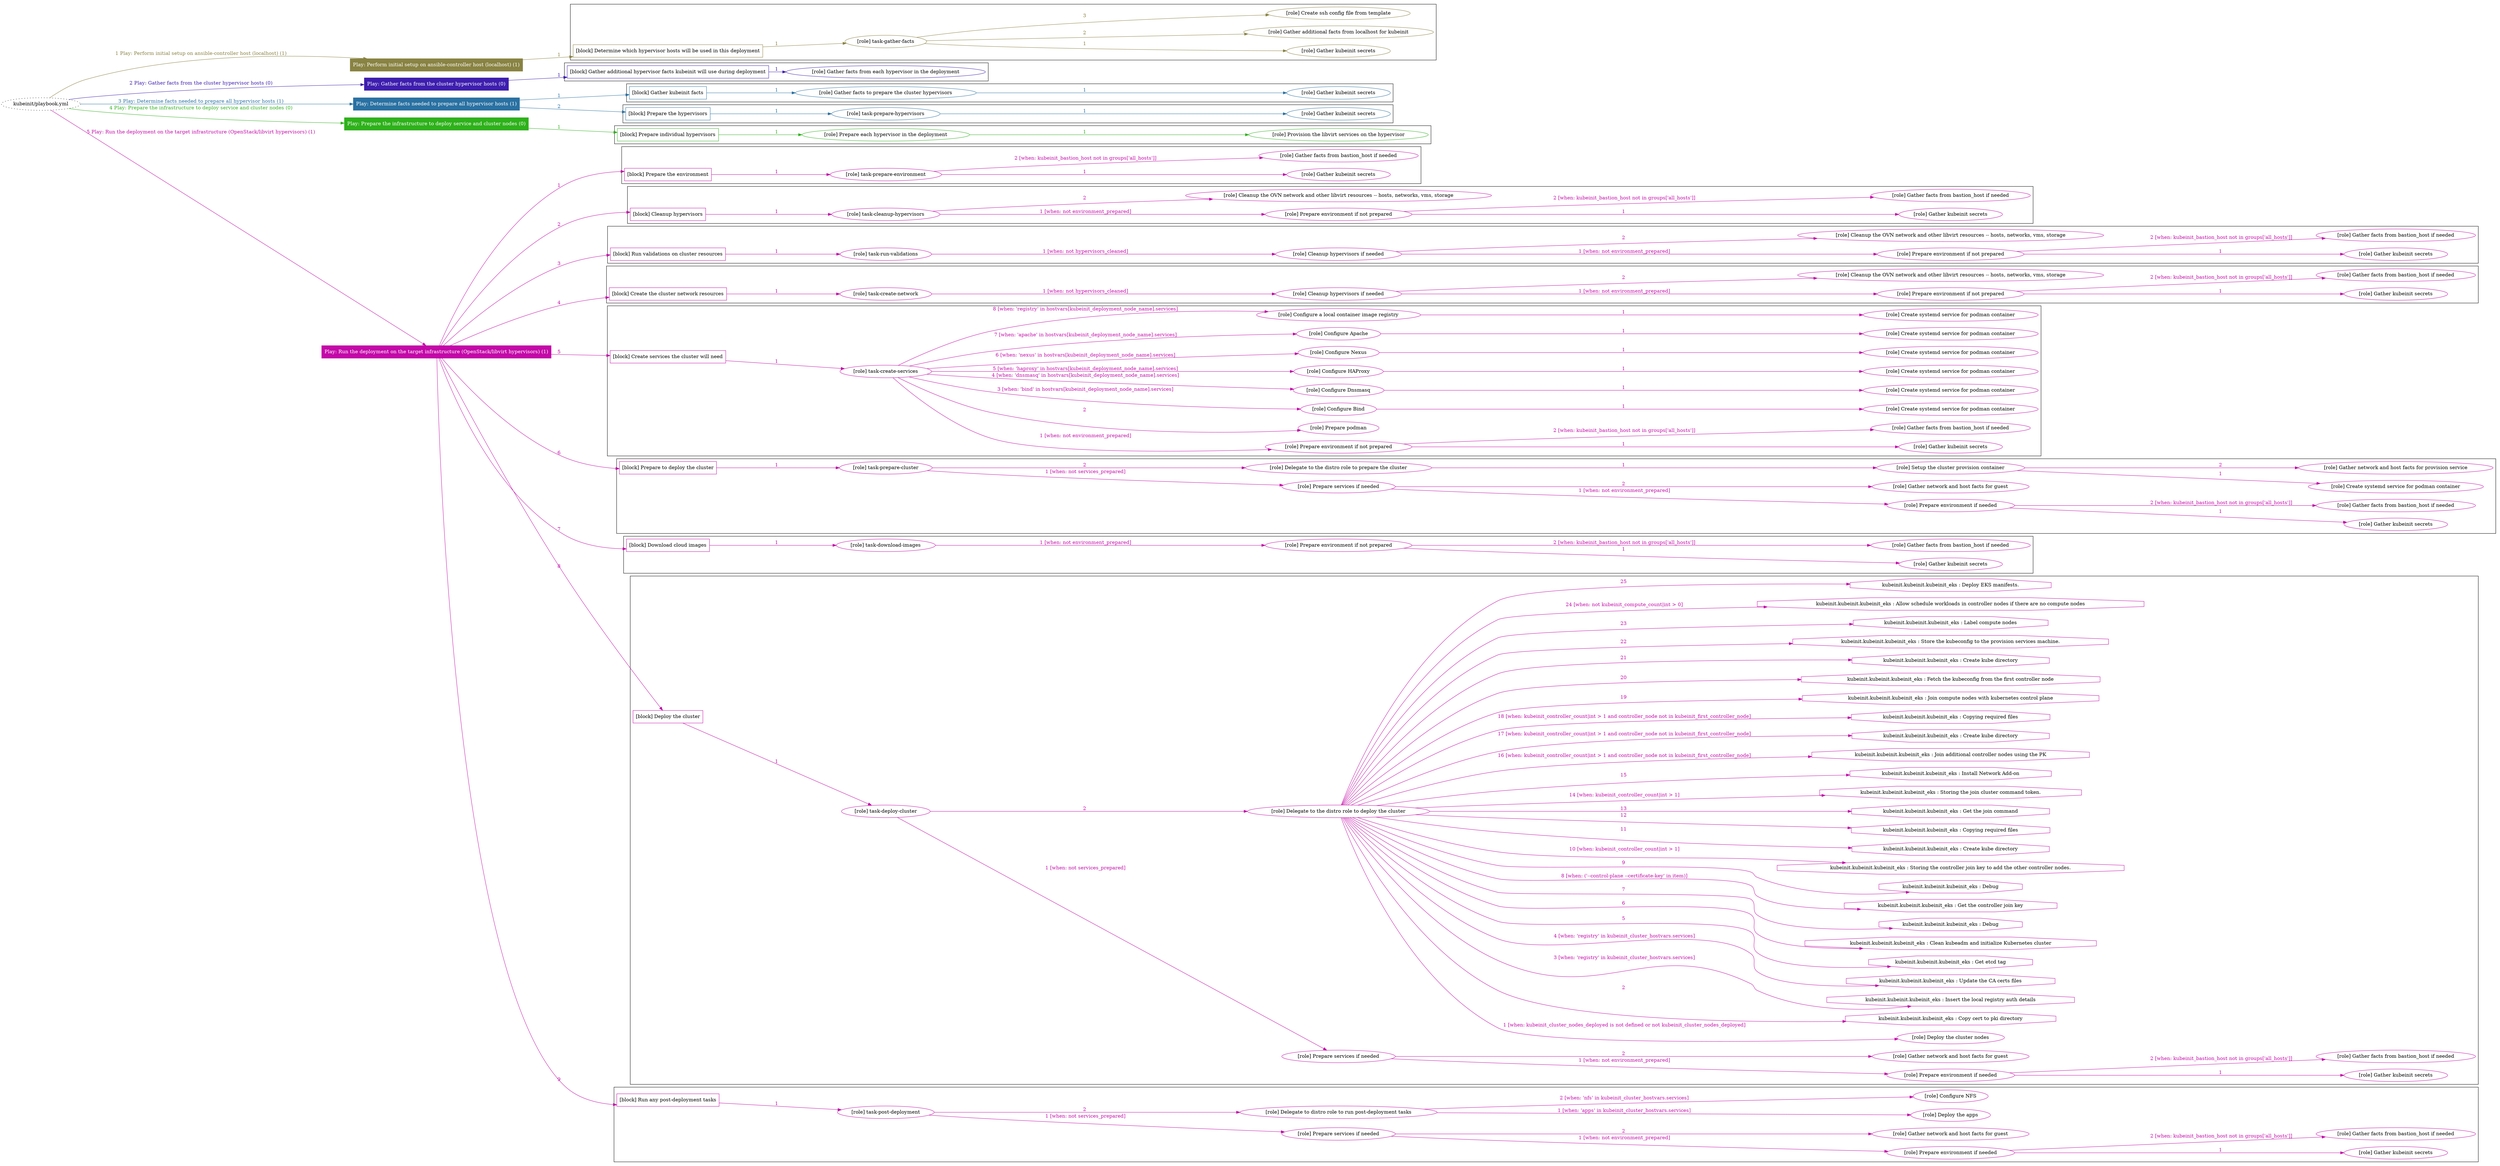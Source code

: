 digraph {
	graph [concentrate=true ordering=in rankdir=LR ratio=fill]
	edge [esep=5 sep=10]
	"kubeinit/playbook.yml" [URL="/home/runner/work/kubeinit/kubeinit/kubeinit/playbook.yml" id=playbook_74946553 style=dotted]
	"kubeinit/playbook.yml" -> play_dc36204e [label="1 Play: Perform initial setup on ansible-controller host (localhost) (1)" color="#898343" fontcolor="#898343" id=edge_play_dc36204e labeltooltip="1 Play: Perform initial setup on ansible-controller host (localhost) (1)" tooltip="1 Play: Perform initial setup on ansible-controller host (localhost) (1)"]
	subgraph "Play: Perform initial setup on ansible-controller host (localhost) (1)" {
		play_dc36204e [label="Play: Perform initial setup on ansible-controller host (localhost) (1)" URL="/home/runner/work/kubeinit/kubeinit/kubeinit/playbook.yml" color="#898343" fontcolor="#ffffff" id=play_dc36204e shape=box style=filled tooltip=localhost]
		play_dc36204e -> block_c0243d61 [label=1 color="#898343" fontcolor="#898343" id=edge_block_c0243d61 labeltooltip=1 tooltip=1]
		subgraph cluster_block_c0243d61 {
			block_c0243d61 [label="[block] Determine which hypervisor hosts will be used in this deployment" URL="/home/runner/work/kubeinit/kubeinit/kubeinit/playbook.yml" color="#898343" id=block_c0243d61 labeltooltip="Determine which hypervisor hosts will be used in this deployment" shape=box tooltip="Determine which hypervisor hosts will be used in this deployment"]
			block_c0243d61 -> role_a8d7f4ae [label="1 " color="#898343" fontcolor="#898343" id=edge_role_a8d7f4ae labeltooltip="1 " tooltip="1 "]
			subgraph "task-gather-facts" {
				role_a8d7f4ae [label="[role] task-gather-facts" URL="/home/runner/work/kubeinit/kubeinit/kubeinit/playbook.yml" color="#898343" id=role_a8d7f4ae tooltip="task-gather-facts"]
				role_a8d7f4ae -> role_b870cde8 [label="1 " color="#898343" fontcolor="#898343" id=edge_role_b870cde8 labeltooltip="1 " tooltip="1 "]
				subgraph "Gather kubeinit secrets" {
					role_b870cde8 [label="[role] Gather kubeinit secrets" URL="/home/runner/.ansible/collections/ansible_collections/kubeinit/kubeinit/roles/kubeinit_prepare/tasks/build_hypervisors_group.yml" color="#898343" id=role_b870cde8 tooltip="Gather kubeinit secrets"]
				}
				role_a8d7f4ae -> role_dd65fbdd [label="2 " color="#898343" fontcolor="#898343" id=edge_role_dd65fbdd labeltooltip="2 " tooltip="2 "]
				subgraph "Gather additional facts from localhost for kubeinit" {
					role_dd65fbdd [label="[role] Gather additional facts from localhost for kubeinit" URL="/home/runner/.ansible/collections/ansible_collections/kubeinit/kubeinit/roles/kubeinit_prepare/tasks/build_hypervisors_group.yml" color="#898343" id=role_dd65fbdd tooltip="Gather additional facts from localhost for kubeinit"]
				}
				role_a8d7f4ae -> role_4dcaf382 [label="3 " color="#898343" fontcolor="#898343" id=edge_role_4dcaf382 labeltooltip="3 " tooltip="3 "]
				subgraph "Create ssh config file from template" {
					role_4dcaf382 [label="[role] Create ssh config file from template" URL="/home/runner/.ansible/collections/ansible_collections/kubeinit/kubeinit/roles/kubeinit_prepare/tasks/build_hypervisors_group.yml" color="#898343" id=role_4dcaf382 tooltip="Create ssh config file from template"]
				}
			}
		}
	}
	"kubeinit/playbook.yml" -> play_a88fa39b [label="2 Play: Gather facts from the cluster hypervisor hosts (0)" color="#3e1eae" fontcolor="#3e1eae" id=edge_play_a88fa39b labeltooltip="2 Play: Gather facts from the cluster hypervisor hosts (0)" tooltip="2 Play: Gather facts from the cluster hypervisor hosts (0)"]
	subgraph "Play: Gather facts from the cluster hypervisor hosts (0)" {
		play_a88fa39b [label="Play: Gather facts from the cluster hypervisor hosts (0)" URL="/home/runner/work/kubeinit/kubeinit/kubeinit/playbook.yml" color="#3e1eae" fontcolor="#ffffff" id=play_a88fa39b shape=box style=filled tooltip="Play: Gather facts from the cluster hypervisor hosts (0)"]
		play_a88fa39b -> block_32c57ebe [label=1 color="#3e1eae" fontcolor="#3e1eae" id=edge_block_32c57ebe labeltooltip=1 tooltip=1]
		subgraph cluster_block_32c57ebe {
			block_32c57ebe [label="[block] Gather additional hypervisor facts kubeinit will use during deployment" URL="/home/runner/work/kubeinit/kubeinit/kubeinit/playbook.yml" color="#3e1eae" id=block_32c57ebe labeltooltip="Gather additional hypervisor facts kubeinit will use during deployment" shape=box tooltip="Gather additional hypervisor facts kubeinit will use during deployment"]
			block_32c57ebe -> role_54bc160a [label="1 " color="#3e1eae" fontcolor="#3e1eae" id=edge_role_54bc160a labeltooltip="1 " tooltip="1 "]
			subgraph "Gather facts from each hypervisor in the deployment" {
				role_54bc160a [label="[role] Gather facts from each hypervisor in the deployment" URL="/home/runner/work/kubeinit/kubeinit/kubeinit/playbook.yml" color="#3e1eae" id=role_54bc160a tooltip="Gather facts from each hypervisor in the deployment"]
			}
		}
	}
	"kubeinit/playbook.yml" -> play_f1e8a992 [label="3 Play: Determine facts needed to prepare all hypervisor hosts (1)" color="#2a71a2" fontcolor="#2a71a2" id=edge_play_f1e8a992 labeltooltip="3 Play: Determine facts needed to prepare all hypervisor hosts (1)" tooltip="3 Play: Determine facts needed to prepare all hypervisor hosts (1)"]
	subgraph "Play: Determine facts needed to prepare all hypervisor hosts (1)" {
		play_f1e8a992 [label="Play: Determine facts needed to prepare all hypervisor hosts (1)" URL="/home/runner/work/kubeinit/kubeinit/kubeinit/playbook.yml" color="#2a71a2" fontcolor="#ffffff" id=play_f1e8a992 shape=box style=filled tooltip=localhost]
		play_f1e8a992 -> block_1d98150b [label=1 color="#2a71a2" fontcolor="#2a71a2" id=edge_block_1d98150b labeltooltip=1 tooltip=1]
		subgraph cluster_block_1d98150b {
			block_1d98150b [label="[block] Gather kubeinit facts" URL="/home/runner/work/kubeinit/kubeinit/kubeinit/playbook.yml" color="#2a71a2" id=block_1d98150b labeltooltip="Gather kubeinit facts" shape=box tooltip="Gather kubeinit facts"]
			block_1d98150b -> role_8d642eec [label="1 " color="#2a71a2" fontcolor="#2a71a2" id=edge_role_8d642eec labeltooltip="1 " tooltip="1 "]
			subgraph "Gather facts to prepare the cluster hypervisors" {
				role_8d642eec [label="[role] Gather facts to prepare the cluster hypervisors" URL="/home/runner/work/kubeinit/kubeinit/kubeinit/playbook.yml" color="#2a71a2" id=role_8d642eec tooltip="Gather facts to prepare the cluster hypervisors"]
				role_8d642eec -> role_a5bf9646 [label="1 " color="#2a71a2" fontcolor="#2a71a2" id=edge_role_a5bf9646 labeltooltip="1 " tooltip="1 "]
				subgraph "Gather kubeinit secrets" {
					role_a5bf9646 [label="[role] Gather kubeinit secrets" URL="/home/runner/.ansible/collections/ansible_collections/kubeinit/kubeinit/roles/kubeinit_prepare/tasks/gather_kubeinit_facts.yml" color="#2a71a2" id=role_a5bf9646 tooltip="Gather kubeinit secrets"]
				}
			}
		}
		play_f1e8a992 -> block_e060a5c5 [label=2 color="#2a71a2" fontcolor="#2a71a2" id=edge_block_e060a5c5 labeltooltip=2 tooltip=2]
		subgraph cluster_block_e060a5c5 {
			block_e060a5c5 [label="[block] Prepare the hypervisors" URL="/home/runner/work/kubeinit/kubeinit/kubeinit/playbook.yml" color="#2a71a2" id=block_e060a5c5 labeltooltip="Prepare the hypervisors" shape=box tooltip="Prepare the hypervisors"]
			block_e060a5c5 -> role_9f75aa31 [label="1 " color="#2a71a2" fontcolor="#2a71a2" id=edge_role_9f75aa31 labeltooltip="1 " tooltip="1 "]
			subgraph "task-prepare-hypervisors" {
				role_9f75aa31 [label="[role] task-prepare-hypervisors" URL="/home/runner/work/kubeinit/kubeinit/kubeinit/playbook.yml" color="#2a71a2" id=role_9f75aa31 tooltip="task-prepare-hypervisors"]
				role_9f75aa31 -> role_206fdbdf [label="1 " color="#2a71a2" fontcolor="#2a71a2" id=edge_role_206fdbdf labeltooltip="1 " tooltip="1 "]
				subgraph "Gather kubeinit secrets" {
					role_206fdbdf [label="[role] Gather kubeinit secrets" URL="/home/runner/.ansible/collections/ansible_collections/kubeinit/kubeinit/roles/kubeinit_prepare/tasks/gather_kubeinit_facts.yml" color="#2a71a2" id=role_206fdbdf tooltip="Gather kubeinit secrets"]
				}
			}
		}
	}
	"kubeinit/playbook.yml" -> play_07e45552 [label="4 Play: Prepare the infrastructure to deploy service and cluster nodes (0)" color="#2eb11b" fontcolor="#2eb11b" id=edge_play_07e45552 labeltooltip="4 Play: Prepare the infrastructure to deploy service and cluster nodes (0)" tooltip="4 Play: Prepare the infrastructure to deploy service and cluster nodes (0)"]
	subgraph "Play: Prepare the infrastructure to deploy service and cluster nodes (0)" {
		play_07e45552 [label="Play: Prepare the infrastructure to deploy service and cluster nodes (0)" URL="/home/runner/work/kubeinit/kubeinit/kubeinit/playbook.yml" color="#2eb11b" fontcolor="#ffffff" id=play_07e45552 shape=box style=filled tooltip="Play: Prepare the infrastructure to deploy service and cluster nodes (0)"]
		play_07e45552 -> block_b6b02071 [label=1 color="#2eb11b" fontcolor="#2eb11b" id=edge_block_b6b02071 labeltooltip=1 tooltip=1]
		subgraph cluster_block_b6b02071 {
			block_b6b02071 [label="[block] Prepare individual hypervisors" URL="/home/runner/work/kubeinit/kubeinit/kubeinit/playbook.yml" color="#2eb11b" id=block_b6b02071 labeltooltip="Prepare individual hypervisors" shape=box tooltip="Prepare individual hypervisors"]
			block_b6b02071 -> role_76708713 [label="1 " color="#2eb11b" fontcolor="#2eb11b" id=edge_role_76708713 labeltooltip="1 " tooltip="1 "]
			subgraph "Prepare each hypervisor in the deployment" {
				role_76708713 [label="[role] Prepare each hypervisor in the deployment" URL="/home/runner/work/kubeinit/kubeinit/kubeinit/playbook.yml" color="#2eb11b" id=role_76708713 tooltip="Prepare each hypervisor in the deployment"]
				role_76708713 -> role_de9bc233 [label="1 " color="#2eb11b" fontcolor="#2eb11b" id=edge_role_de9bc233 labeltooltip="1 " tooltip="1 "]
				subgraph "Provision the libvirt services on the hypervisor" {
					role_de9bc233 [label="[role] Provision the libvirt services on the hypervisor" URL="/home/runner/.ansible/collections/ansible_collections/kubeinit/kubeinit/roles/kubeinit_prepare/tasks/prepare_hypervisor.yml" color="#2eb11b" id=role_de9bc233 tooltip="Provision the libvirt services on the hypervisor"]
				}
			}
		}
	}
	"kubeinit/playbook.yml" -> play_e30dfc95 [label="5 Play: Run the deployment on the target infrastructure (OpenStack/libvirt hypervisors) (1)" color="#c309a8" fontcolor="#c309a8" id=edge_play_e30dfc95 labeltooltip="5 Play: Run the deployment on the target infrastructure (OpenStack/libvirt hypervisors) (1)" tooltip="5 Play: Run the deployment on the target infrastructure (OpenStack/libvirt hypervisors) (1)"]
	subgraph "Play: Run the deployment on the target infrastructure (OpenStack/libvirt hypervisors) (1)" {
		play_e30dfc95 [label="Play: Run the deployment on the target infrastructure (OpenStack/libvirt hypervisors) (1)" URL="/home/runner/work/kubeinit/kubeinit/kubeinit/playbook.yml" color="#c309a8" fontcolor="#ffffff" id=play_e30dfc95 shape=box style=filled tooltip=localhost]
		play_e30dfc95 -> block_9ebbddd1 [label=1 color="#c309a8" fontcolor="#c309a8" id=edge_block_9ebbddd1 labeltooltip=1 tooltip=1]
		subgraph cluster_block_9ebbddd1 {
			block_9ebbddd1 [label="[block] Prepare the environment" URL="/home/runner/work/kubeinit/kubeinit/kubeinit/playbook.yml" color="#c309a8" id=block_9ebbddd1 labeltooltip="Prepare the environment" shape=box tooltip="Prepare the environment"]
			block_9ebbddd1 -> role_3bc4a3b0 [label="1 " color="#c309a8" fontcolor="#c309a8" id=edge_role_3bc4a3b0 labeltooltip="1 " tooltip="1 "]
			subgraph "task-prepare-environment" {
				role_3bc4a3b0 [label="[role] task-prepare-environment" URL="/home/runner/work/kubeinit/kubeinit/kubeinit/playbook.yml" color="#c309a8" id=role_3bc4a3b0 tooltip="task-prepare-environment"]
				role_3bc4a3b0 -> role_55159c29 [label="1 " color="#c309a8" fontcolor="#c309a8" id=edge_role_55159c29 labeltooltip="1 " tooltip="1 "]
				subgraph "Gather kubeinit secrets" {
					role_55159c29 [label="[role] Gather kubeinit secrets" URL="/home/runner/.ansible/collections/ansible_collections/kubeinit/kubeinit/roles/kubeinit_prepare/tasks/gather_kubeinit_facts.yml" color="#c309a8" id=role_55159c29 tooltip="Gather kubeinit secrets"]
				}
				role_3bc4a3b0 -> role_32a8595a [label="2 [when: kubeinit_bastion_host not in groups['all_hosts']]" color="#c309a8" fontcolor="#c309a8" id=edge_role_32a8595a labeltooltip="2 [when: kubeinit_bastion_host not in groups['all_hosts']]" tooltip="2 [when: kubeinit_bastion_host not in groups['all_hosts']]"]
				subgraph "Gather facts from bastion_host if needed" {
					role_32a8595a [label="[role] Gather facts from bastion_host if needed" URL="/home/runner/.ansible/collections/ansible_collections/kubeinit/kubeinit/roles/kubeinit_prepare/tasks/main.yml" color="#c309a8" id=role_32a8595a tooltip="Gather facts from bastion_host if needed"]
				}
			}
		}
		play_e30dfc95 -> block_2089fab7 [label=2 color="#c309a8" fontcolor="#c309a8" id=edge_block_2089fab7 labeltooltip=2 tooltip=2]
		subgraph cluster_block_2089fab7 {
			block_2089fab7 [label="[block] Cleanup hypervisors" URL="/home/runner/work/kubeinit/kubeinit/kubeinit/playbook.yml" color="#c309a8" id=block_2089fab7 labeltooltip="Cleanup hypervisors" shape=box tooltip="Cleanup hypervisors"]
			block_2089fab7 -> role_50081f29 [label="1 " color="#c309a8" fontcolor="#c309a8" id=edge_role_50081f29 labeltooltip="1 " tooltip="1 "]
			subgraph "task-cleanup-hypervisors" {
				role_50081f29 [label="[role] task-cleanup-hypervisors" URL="/home/runner/work/kubeinit/kubeinit/kubeinit/playbook.yml" color="#c309a8" id=role_50081f29 tooltip="task-cleanup-hypervisors"]
				role_50081f29 -> role_f0060b05 [label="1 [when: not environment_prepared]" color="#c309a8" fontcolor="#c309a8" id=edge_role_f0060b05 labeltooltip="1 [when: not environment_prepared]" tooltip="1 [when: not environment_prepared]"]
				subgraph "Prepare environment if not prepared" {
					role_f0060b05 [label="[role] Prepare environment if not prepared" URL="/home/runner/.ansible/collections/ansible_collections/kubeinit/kubeinit/roles/kubeinit_libvirt/tasks/cleanup_hypervisors.yml" color="#c309a8" id=role_f0060b05 tooltip="Prepare environment if not prepared"]
					role_f0060b05 -> role_56374dc3 [label="1 " color="#c309a8" fontcolor="#c309a8" id=edge_role_56374dc3 labeltooltip="1 " tooltip="1 "]
					subgraph "Gather kubeinit secrets" {
						role_56374dc3 [label="[role] Gather kubeinit secrets" URL="/home/runner/.ansible/collections/ansible_collections/kubeinit/kubeinit/roles/kubeinit_prepare/tasks/gather_kubeinit_facts.yml" color="#c309a8" id=role_56374dc3 tooltip="Gather kubeinit secrets"]
					}
					role_f0060b05 -> role_65467021 [label="2 [when: kubeinit_bastion_host not in groups['all_hosts']]" color="#c309a8" fontcolor="#c309a8" id=edge_role_65467021 labeltooltip="2 [when: kubeinit_bastion_host not in groups['all_hosts']]" tooltip="2 [when: kubeinit_bastion_host not in groups['all_hosts']]"]
					subgraph "Gather facts from bastion_host if needed" {
						role_65467021 [label="[role] Gather facts from bastion_host if needed" URL="/home/runner/.ansible/collections/ansible_collections/kubeinit/kubeinit/roles/kubeinit_prepare/tasks/main.yml" color="#c309a8" id=role_65467021 tooltip="Gather facts from bastion_host if needed"]
					}
				}
				role_50081f29 -> role_4740582f [label="2 " color="#c309a8" fontcolor="#c309a8" id=edge_role_4740582f labeltooltip="2 " tooltip="2 "]
				subgraph "Cleanup the OVN network and other libvirt resources -- hosts, networks, vms, storage" {
					role_4740582f [label="[role] Cleanup the OVN network and other libvirt resources -- hosts, networks, vms, storage" URL="/home/runner/.ansible/collections/ansible_collections/kubeinit/kubeinit/roles/kubeinit_libvirt/tasks/cleanup_hypervisors.yml" color="#c309a8" id=role_4740582f tooltip="Cleanup the OVN network and other libvirt resources -- hosts, networks, vms, storage"]
				}
			}
		}
		play_e30dfc95 -> block_82972407 [label=3 color="#c309a8" fontcolor="#c309a8" id=edge_block_82972407 labeltooltip=3 tooltip=3]
		subgraph cluster_block_82972407 {
			block_82972407 [label="[block] Run validations on cluster resources" URL="/home/runner/work/kubeinit/kubeinit/kubeinit/playbook.yml" color="#c309a8" id=block_82972407 labeltooltip="Run validations on cluster resources" shape=box tooltip="Run validations on cluster resources"]
			block_82972407 -> role_86260416 [label="1 " color="#c309a8" fontcolor="#c309a8" id=edge_role_86260416 labeltooltip="1 " tooltip="1 "]
			subgraph "task-run-validations" {
				role_86260416 [label="[role] task-run-validations" URL="/home/runner/work/kubeinit/kubeinit/kubeinit/playbook.yml" color="#c309a8" id=role_86260416 tooltip="task-run-validations"]
				role_86260416 -> role_b6bb2bc4 [label="1 [when: not hypervisors_cleaned]" color="#c309a8" fontcolor="#c309a8" id=edge_role_b6bb2bc4 labeltooltip="1 [when: not hypervisors_cleaned]" tooltip="1 [when: not hypervisors_cleaned]"]
				subgraph "Cleanup hypervisors if needed" {
					role_b6bb2bc4 [label="[role] Cleanup hypervisors if needed" URL="/home/runner/.ansible/collections/ansible_collections/kubeinit/kubeinit/roles/kubeinit_validations/tasks/main.yml" color="#c309a8" id=role_b6bb2bc4 tooltip="Cleanup hypervisors if needed"]
					role_b6bb2bc4 -> role_5a497b31 [label="1 [when: not environment_prepared]" color="#c309a8" fontcolor="#c309a8" id=edge_role_5a497b31 labeltooltip="1 [when: not environment_prepared]" tooltip="1 [when: not environment_prepared]"]
					subgraph "Prepare environment if not prepared" {
						role_5a497b31 [label="[role] Prepare environment if not prepared" URL="/home/runner/.ansible/collections/ansible_collections/kubeinit/kubeinit/roles/kubeinit_libvirt/tasks/cleanup_hypervisors.yml" color="#c309a8" id=role_5a497b31 tooltip="Prepare environment if not prepared"]
						role_5a497b31 -> role_2f81cd49 [label="1 " color="#c309a8" fontcolor="#c309a8" id=edge_role_2f81cd49 labeltooltip="1 " tooltip="1 "]
						subgraph "Gather kubeinit secrets" {
							role_2f81cd49 [label="[role] Gather kubeinit secrets" URL="/home/runner/.ansible/collections/ansible_collections/kubeinit/kubeinit/roles/kubeinit_prepare/tasks/gather_kubeinit_facts.yml" color="#c309a8" id=role_2f81cd49 tooltip="Gather kubeinit secrets"]
						}
						role_5a497b31 -> role_033d09e3 [label="2 [when: kubeinit_bastion_host not in groups['all_hosts']]" color="#c309a8" fontcolor="#c309a8" id=edge_role_033d09e3 labeltooltip="2 [when: kubeinit_bastion_host not in groups['all_hosts']]" tooltip="2 [when: kubeinit_bastion_host not in groups['all_hosts']]"]
						subgraph "Gather facts from bastion_host if needed" {
							role_033d09e3 [label="[role] Gather facts from bastion_host if needed" URL="/home/runner/.ansible/collections/ansible_collections/kubeinit/kubeinit/roles/kubeinit_prepare/tasks/main.yml" color="#c309a8" id=role_033d09e3 tooltip="Gather facts from bastion_host if needed"]
						}
					}
					role_b6bb2bc4 -> role_bc8572f2 [label="2 " color="#c309a8" fontcolor="#c309a8" id=edge_role_bc8572f2 labeltooltip="2 " tooltip="2 "]
					subgraph "Cleanup the OVN network and other libvirt resources -- hosts, networks, vms, storage" {
						role_bc8572f2 [label="[role] Cleanup the OVN network and other libvirt resources -- hosts, networks, vms, storage" URL="/home/runner/.ansible/collections/ansible_collections/kubeinit/kubeinit/roles/kubeinit_libvirt/tasks/cleanup_hypervisors.yml" color="#c309a8" id=role_bc8572f2 tooltip="Cleanup the OVN network and other libvirt resources -- hosts, networks, vms, storage"]
					}
				}
			}
		}
		play_e30dfc95 -> block_e8ea42de [label=4 color="#c309a8" fontcolor="#c309a8" id=edge_block_e8ea42de labeltooltip=4 tooltip=4]
		subgraph cluster_block_e8ea42de {
			block_e8ea42de [label="[block] Create the cluster network resources" URL="/home/runner/work/kubeinit/kubeinit/kubeinit/playbook.yml" color="#c309a8" id=block_e8ea42de labeltooltip="Create the cluster network resources" shape=box tooltip="Create the cluster network resources"]
			block_e8ea42de -> role_4e3e36b3 [label="1 " color="#c309a8" fontcolor="#c309a8" id=edge_role_4e3e36b3 labeltooltip="1 " tooltip="1 "]
			subgraph "task-create-network" {
				role_4e3e36b3 [label="[role] task-create-network" URL="/home/runner/work/kubeinit/kubeinit/kubeinit/playbook.yml" color="#c309a8" id=role_4e3e36b3 tooltip="task-create-network"]
				role_4e3e36b3 -> role_5ebe9871 [label="1 [when: not hypervisors_cleaned]" color="#c309a8" fontcolor="#c309a8" id=edge_role_5ebe9871 labeltooltip="1 [when: not hypervisors_cleaned]" tooltip="1 [when: not hypervisors_cleaned]"]
				subgraph "Cleanup hypervisors if needed" {
					role_5ebe9871 [label="[role] Cleanup hypervisors if needed" URL="/home/runner/.ansible/collections/ansible_collections/kubeinit/kubeinit/roles/kubeinit_libvirt/tasks/create_network.yml" color="#c309a8" id=role_5ebe9871 tooltip="Cleanup hypervisors if needed"]
					role_5ebe9871 -> role_a3baf546 [label="1 [when: not environment_prepared]" color="#c309a8" fontcolor="#c309a8" id=edge_role_a3baf546 labeltooltip="1 [when: not environment_prepared]" tooltip="1 [when: not environment_prepared]"]
					subgraph "Prepare environment if not prepared" {
						role_a3baf546 [label="[role] Prepare environment if not prepared" URL="/home/runner/.ansible/collections/ansible_collections/kubeinit/kubeinit/roles/kubeinit_libvirt/tasks/cleanup_hypervisors.yml" color="#c309a8" id=role_a3baf546 tooltip="Prepare environment if not prepared"]
						role_a3baf546 -> role_7de46484 [label="1 " color="#c309a8" fontcolor="#c309a8" id=edge_role_7de46484 labeltooltip="1 " tooltip="1 "]
						subgraph "Gather kubeinit secrets" {
							role_7de46484 [label="[role] Gather kubeinit secrets" URL="/home/runner/.ansible/collections/ansible_collections/kubeinit/kubeinit/roles/kubeinit_prepare/tasks/gather_kubeinit_facts.yml" color="#c309a8" id=role_7de46484 tooltip="Gather kubeinit secrets"]
						}
						role_a3baf546 -> role_628a3e95 [label="2 [when: kubeinit_bastion_host not in groups['all_hosts']]" color="#c309a8" fontcolor="#c309a8" id=edge_role_628a3e95 labeltooltip="2 [when: kubeinit_bastion_host not in groups['all_hosts']]" tooltip="2 [when: kubeinit_bastion_host not in groups['all_hosts']]"]
						subgraph "Gather facts from bastion_host if needed" {
							role_628a3e95 [label="[role] Gather facts from bastion_host if needed" URL="/home/runner/.ansible/collections/ansible_collections/kubeinit/kubeinit/roles/kubeinit_prepare/tasks/main.yml" color="#c309a8" id=role_628a3e95 tooltip="Gather facts from bastion_host if needed"]
						}
					}
					role_5ebe9871 -> role_5b55d50d [label="2 " color="#c309a8" fontcolor="#c309a8" id=edge_role_5b55d50d labeltooltip="2 " tooltip="2 "]
					subgraph "Cleanup the OVN network and other libvirt resources -- hosts, networks, vms, storage" {
						role_5b55d50d [label="[role] Cleanup the OVN network and other libvirt resources -- hosts, networks, vms, storage" URL="/home/runner/.ansible/collections/ansible_collections/kubeinit/kubeinit/roles/kubeinit_libvirt/tasks/cleanup_hypervisors.yml" color="#c309a8" id=role_5b55d50d tooltip="Cleanup the OVN network and other libvirt resources -- hosts, networks, vms, storage"]
					}
				}
			}
		}
		play_e30dfc95 -> block_da8aabf6 [label=5 color="#c309a8" fontcolor="#c309a8" id=edge_block_da8aabf6 labeltooltip=5 tooltip=5]
		subgraph cluster_block_da8aabf6 {
			block_da8aabf6 [label="[block] Create services the cluster will need" URL="/home/runner/work/kubeinit/kubeinit/kubeinit/playbook.yml" color="#c309a8" id=block_da8aabf6 labeltooltip="Create services the cluster will need" shape=box tooltip="Create services the cluster will need"]
			block_da8aabf6 -> role_ad355ec0 [label="1 " color="#c309a8" fontcolor="#c309a8" id=edge_role_ad355ec0 labeltooltip="1 " tooltip="1 "]
			subgraph "task-create-services" {
				role_ad355ec0 [label="[role] task-create-services" URL="/home/runner/work/kubeinit/kubeinit/kubeinit/playbook.yml" color="#c309a8" id=role_ad355ec0 tooltip="task-create-services"]
				role_ad355ec0 -> role_93a1aed2 [label="1 [when: not environment_prepared]" color="#c309a8" fontcolor="#c309a8" id=edge_role_93a1aed2 labeltooltip="1 [when: not environment_prepared]" tooltip="1 [when: not environment_prepared]"]
				subgraph "Prepare environment if not prepared" {
					role_93a1aed2 [label="[role] Prepare environment if not prepared" URL="/home/runner/.ansible/collections/ansible_collections/kubeinit/kubeinit/roles/kubeinit_services/tasks/main.yml" color="#c309a8" id=role_93a1aed2 tooltip="Prepare environment if not prepared"]
					role_93a1aed2 -> role_d890f629 [label="1 " color="#c309a8" fontcolor="#c309a8" id=edge_role_d890f629 labeltooltip="1 " tooltip="1 "]
					subgraph "Gather kubeinit secrets" {
						role_d890f629 [label="[role] Gather kubeinit secrets" URL="/home/runner/.ansible/collections/ansible_collections/kubeinit/kubeinit/roles/kubeinit_prepare/tasks/gather_kubeinit_facts.yml" color="#c309a8" id=role_d890f629 tooltip="Gather kubeinit secrets"]
					}
					role_93a1aed2 -> role_f104d28e [label="2 [when: kubeinit_bastion_host not in groups['all_hosts']]" color="#c309a8" fontcolor="#c309a8" id=edge_role_f104d28e labeltooltip="2 [when: kubeinit_bastion_host not in groups['all_hosts']]" tooltip="2 [when: kubeinit_bastion_host not in groups['all_hosts']]"]
					subgraph "Gather facts from bastion_host if needed" {
						role_f104d28e [label="[role] Gather facts from bastion_host if needed" URL="/home/runner/.ansible/collections/ansible_collections/kubeinit/kubeinit/roles/kubeinit_prepare/tasks/main.yml" color="#c309a8" id=role_f104d28e tooltip="Gather facts from bastion_host if needed"]
					}
				}
				role_ad355ec0 -> role_af3f7393 [label="2 " color="#c309a8" fontcolor="#c309a8" id=edge_role_af3f7393 labeltooltip="2 " tooltip="2 "]
				subgraph "Prepare podman" {
					role_af3f7393 [label="[role] Prepare podman" URL="/home/runner/.ansible/collections/ansible_collections/kubeinit/kubeinit/roles/kubeinit_services/tasks/00_create_service_pod.yml" color="#c309a8" id=role_af3f7393 tooltip="Prepare podman"]
				}
				role_ad355ec0 -> role_cb41dba9 [label="3 [when: 'bind' in hostvars[kubeinit_deployment_node_name].services]" color="#c309a8" fontcolor="#c309a8" id=edge_role_cb41dba9 labeltooltip="3 [when: 'bind' in hostvars[kubeinit_deployment_node_name].services]" tooltip="3 [when: 'bind' in hostvars[kubeinit_deployment_node_name].services]"]
				subgraph "Configure Bind" {
					role_cb41dba9 [label="[role] Configure Bind" URL="/home/runner/.ansible/collections/ansible_collections/kubeinit/kubeinit/roles/kubeinit_services/tasks/start_services_containers.yml" color="#c309a8" id=role_cb41dba9 tooltip="Configure Bind"]
					role_cb41dba9 -> role_67b4e89d [label="1 " color="#c309a8" fontcolor="#c309a8" id=edge_role_67b4e89d labeltooltip="1 " tooltip="1 "]
					subgraph "Create systemd service for podman container" {
						role_67b4e89d [label="[role] Create systemd service for podman container" URL="/home/runner/.ansible/collections/ansible_collections/kubeinit/kubeinit/roles/kubeinit_bind/tasks/main.yml" color="#c309a8" id=role_67b4e89d tooltip="Create systemd service for podman container"]
					}
				}
				role_ad355ec0 -> role_46de4413 [label="4 [when: 'dnsmasq' in hostvars[kubeinit_deployment_node_name].services]" color="#c309a8" fontcolor="#c309a8" id=edge_role_46de4413 labeltooltip="4 [when: 'dnsmasq' in hostvars[kubeinit_deployment_node_name].services]" tooltip="4 [when: 'dnsmasq' in hostvars[kubeinit_deployment_node_name].services]"]
				subgraph "Configure Dnsmasq" {
					role_46de4413 [label="[role] Configure Dnsmasq" URL="/home/runner/.ansible/collections/ansible_collections/kubeinit/kubeinit/roles/kubeinit_services/tasks/start_services_containers.yml" color="#c309a8" id=role_46de4413 tooltip="Configure Dnsmasq"]
					role_46de4413 -> role_83af5984 [label="1 " color="#c309a8" fontcolor="#c309a8" id=edge_role_83af5984 labeltooltip="1 " tooltip="1 "]
					subgraph "Create systemd service for podman container" {
						role_83af5984 [label="[role] Create systemd service for podman container" URL="/home/runner/.ansible/collections/ansible_collections/kubeinit/kubeinit/roles/kubeinit_dnsmasq/tasks/main.yml" color="#c309a8" id=role_83af5984 tooltip="Create systemd service for podman container"]
					}
				}
				role_ad355ec0 -> role_36da14db [label="5 [when: 'haproxy' in hostvars[kubeinit_deployment_node_name].services]" color="#c309a8" fontcolor="#c309a8" id=edge_role_36da14db labeltooltip="5 [when: 'haproxy' in hostvars[kubeinit_deployment_node_name].services]" tooltip="5 [when: 'haproxy' in hostvars[kubeinit_deployment_node_name].services]"]
				subgraph "Configure HAProxy" {
					role_36da14db [label="[role] Configure HAProxy" URL="/home/runner/.ansible/collections/ansible_collections/kubeinit/kubeinit/roles/kubeinit_services/tasks/start_services_containers.yml" color="#c309a8" id=role_36da14db tooltip="Configure HAProxy"]
					role_36da14db -> role_6acdff38 [label="1 " color="#c309a8" fontcolor="#c309a8" id=edge_role_6acdff38 labeltooltip="1 " tooltip="1 "]
					subgraph "Create systemd service for podman container" {
						role_6acdff38 [label="[role] Create systemd service for podman container" URL="/home/runner/.ansible/collections/ansible_collections/kubeinit/kubeinit/roles/kubeinit_haproxy/tasks/main.yml" color="#c309a8" id=role_6acdff38 tooltip="Create systemd service for podman container"]
					}
				}
				role_ad355ec0 -> role_135bc1f5 [label="6 [when: 'nexus' in hostvars[kubeinit_deployment_node_name].services]" color="#c309a8" fontcolor="#c309a8" id=edge_role_135bc1f5 labeltooltip="6 [when: 'nexus' in hostvars[kubeinit_deployment_node_name].services]" tooltip="6 [when: 'nexus' in hostvars[kubeinit_deployment_node_name].services]"]
				subgraph "Configure Nexus" {
					role_135bc1f5 [label="[role] Configure Nexus" URL="/home/runner/.ansible/collections/ansible_collections/kubeinit/kubeinit/roles/kubeinit_services/tasks/start_services_containers.yml" color="#c309a8" id=role_135bc1f5 tooltip="Configure Nexus"]
					role_135bc1f5 -> role_6ebb21b2 [label="1 " color="#c309a8" fontcolor="#c309a8" id=edge_role_6ebb21b2 labeltooltip="1 " tooltip="1 "]
					subgraph "Create systemd service for podman container" {
						role_6ebb21b2 [label="[role] Create systemd service for podman container" URL="/home/runner/.ansible/collections/ansible_collections/kubeinit/kubeinit/roles/kubeinit_nexus/tasks/main.yml" color="#c309a8" id=role_6ebb21b2 tooltip="Create systemd service for podman container"]
					}
				}
				role_ad355ec0 -> role_45b7e6e4 [label="7 [when: 'apache' in hostvars[kubeinit_deployment_node_name].services]" color="#c309a8" fontcolor="#c309a8" id=edge_role_45b7e6e4 labeltooltip="7 [when: 'apache' in hostvars[kubeinit_deployment_node_name].services]" tooltip="7 [when: 'apache' in hostvars[kubeinit_deployment_node_name].services]"]
				subgraph "Configure Apache" {
					role_45b7e6e4 [label="[role] Configure Apache" URL="/home/runner/.ansible/collections/ansible_collections/kubeinit/kubeinit/roles/kubeinit_services/tasks/start_services_containers.yml" color="#c309a8" id=role_45b7e6e4 tooltip="Configure Apache"]
					role_45b7e6e4 -> role_2a12ce2f [label="1 " color="#c309a8" fontcolor="#c309a8" id=edge_role_2a12ce2f labeltooltip="1 " tooltip="1 "]
					subgraph "Create systemd service for podman container" {
						role_2a12ce2f [label="[role] Create systemd service for podman container" URL="/home/runner/.ansible/collections/ansible_collections/kubeinit/kubeinit/roles/kubeinit_apache/tasks/main.yml" color="#c309a8" id=role_2a12ce2f tooltip="Create systemd service for podman container"]
					}
				}
				role_ad355ec0 -> role_08c789d5 [label="8 [when: 'registry' in hostvars[kubeinit_deployment_node_name].services]" color="#c309a8" fontcolor="#c309a8" id=edge_role_08c789d5 labeltooltip="8 [when: 'registry' in hostvars[kubeinit_deployment_node_name].services]" tooltip="8 [when: 'registry' in hostvars[kubeinit_deployment_node_name].services]"]
				subgraph "Configure a local container image registry" {
					role_08c789d5 [label="[role] Configure a local container image registry" URL="/home/runner/.ansible/collections/ansible_collections/kubeinit/kubeinit/roles/kubeinit_services/tasks/start_services_containers.yml" color="#c309a8" id=role_08c789d5 tooltip="Configure a local container image registry"]
					role_08c789d5 -> role_5c142f7c [label="1 " color="#c309a8" fontcolor="#c309a8" id=edge_role_5c142f7c labeltooltip="1 " tooltip="1 "]
					subgraph "Create systemd service for podman container" {
						role_5c142f7c [label="[role] Create systemd service for podman container" URL="/home/runner/.ansible/collections/ansible_collections/kubeinit/kubeinit/roles/kubeinit_registry/tasks/main.yml" color="#c309a8" id=role_5c142f7c tooltip="Create systemd service for podman container"]
					}
				}
			}
		}
		play_e30dfc95 -> block_c76d7807 [label=6 color="#c309a8" fontcolor="#c309a8" id=edge_block_c76d7807 labeltooltip=6 tooltip=6]
		subgraph cluster_block_c76d7807 {
			block_c76d7807 [label="[block] Prepare to deploy the cluster" URL="/home/runner/work/kubeinit/kubeinit/kubeinit/playbook.yml" color="#c309a8" id=block_c76d7807 labeltooltip="Prepare to deploy the cluster" shape=box tooltip="Prepare to deploy the cluster"]
			block_c76d7807 -> role_b3590f0d [label="1 " color="#c309a8" fontcolor="#c309a8" id=edge_role_b3590f0d labeltooltip="1 " tooltip="1 "]
			subgraph "task-prepare-cluster" {
				role_b3590f0d [label="[role] task-prepare-cluster" URL="/home/runner/work/kubeinit/kubeinit/kubeinit/playbook.yml" color="#c309a8" id=role_b3590f0d tooltip="task-prepare-cluster"]
				role_b3590f0d -> role_1c08e33a [label="1 [when: not services_prepared]" color="#c309a8" fontcolor="#c309a8" id=edge_role_1c08e33a labeltooltip="1 [when: not services_prepared]" tooltip="1 [when: not services_prepared]"]
				subgraph "Prepare services if needed" {
					role_1c08e33a [label="[role] Prepare services if needed" URL="/home/runner/.ansible/collections/ansible_collections/kubeinit/kubeinit/roles/kubeinit_prepare/tasks/prepare_cluster.yml" color="#c309a8" id=role_1c08e33a tooltip="Prepare services if needed"]
					role_1c08e33a -> role_2505560c [label="1 [when: not environment_prepared]" color="#c309a8" fontcolor="#c309a8" id=edge_role_2505560c labeltooltip="1 [when: not environment_prepared]" tooltip="1 [when: not environment_prepared]"]
					subgraph "Prepare environment if needed" {
						role_2505560c [label="[role] Prepare environment if needed" URL="/home/runner/.ansible/collections/ansible_collections/kubeinit/kubeinit/roles/kubeinit_services/tasks/prepare_services.yml" color="#c309a8" id=role_2505560c tooltip="Prepare environment if needed"]
						role_2505560c -> role_183ff790 [label="1 " color="#c309a8" fontcolor="#c309a8" id=edge_role_183ff790 labeltooltip="1 " tooltip="1 "]
						subgraph "Gather kubeinit secrets" {
							role_183ff790 [label="[role] Gather kubeinit secrets" URL="/home/runner/.ansible/collections/ansible_collections/kubeinit/kubeinit/roles/kubeinit_prepare/tasks/gather_kubeinit_facts.yml" color="#c309a8" id=role_183ff790 tooltip="Gather kubeinit secrets"]
						}
						role_2505560c -> role_0c6e16c4 [label="2 [when: kubeinit_bastion_host not in groups['all_hosts']]" color="#c309a8" fontcolor="#c309a8" id=edge_role_0c6e16c4 labeltooltip="2 [when: kubeinit_bastion_host not in groups['all_hosts']]" tooltip="2 [when: kubeinit_bastion_host not in groups['all_hosts']]"]
						subgraph "Gather facts from bastion_host if needed" {
							role_0c6e16c4 [label="[role] Gather facts from bastion_host if needed" URL="/home/runner/.ansible/collections/ansible_collections/kubeinit/kubeinit/roles/kubeinit_prepare/tasks/main.yml" color="#c309a8" id=role_0c6e16c4 tooltip="Gather facts from bastion_host if needed"]
						}
					}
					role_1c08e33a -> role_7c321944 [label="2 " color="#c309a8" fontcolor="#c309a8" id=edge_role_7c321944 labeltooltip="2 " tooltip="2 "]
					subgraph "Gather network and host facts for guest" {
						role_7c321944 [label="[role] Gather network and host facts for guest" URL="/home/runner/.ansible/collections/ansible_collections/kubeinit/kubeinit/roles/kubeinit_services/tasks/prepare_services.yml" color="#c309a8" id=role_7c321944 tooltip="Gather network and host facts for guest"]
					}
				}
				role_b3590f0d -> role_7ba682b6 [label="2 " color="#c309a8" fontcolor="#c309a8" id=edge_role_7ba682b6 labeltooltip="2 " tooltip="2 "]
				subgraph "Delegate to the distro role to prepare the cluster" {
					role_7ba682b6 [label="[role] Delegate to the distro role to prepare the cluster" URL="/home/runner/.ansible/collections/ansible_collections/kubeinit/kubeinit/roles/kubeinit_prepare/tasks/prepare_cluster.yml" color="#c309a8" id=role_7ba682b6 tooltip="Delegate to the distro role to prepare the cluster"]
					role_7ba682b6 -> role_7c792148 [label="1 " color="#c309a8" fontcolor="#c309a8" id=edge_role_7c792148 labeltooltip="1 " tooltip="1 "]
					subgraph "Setup the cluster provision container" {
						role_7c792148 [label="[role] Setup the cluster provision container" URL="/home/runner/.ansible/collections/ansible_collections/kubeinit/kubeinit/roles/kubeinit_eks/tasks/prepare_cluster.yml" color="#c309a8" id=role_7c792148 tooltip="Setup the cluster provision container"]
						role_7c792148 -> role_c4781291 [label="1 " color="#c309a8" fontcolor="#c309a8" id=edge_role_c4781291 labeltooltip="1 " tooltip="1 "]
						subgraph "Create systemd service for podman container" {
							role_c4781291 [label="[role] Create systemd service for podman container" URL="/home/runner/.ansible/collections/ansible_collections/kubeinit/kubeinit/roles/kubeinit_services/tasks/create_provision_container.yml" color="#c309a8" id=role_c4781291 tooltip="Create systemd service for podman container"]
						}
						role_7c792148 -> role_30e45ab9 [label="2 " color="#c309a8" fontcolor="#c309a8" id=edge_role_30e45ab9 labeltooltip="2 " tooltip="2 "]
						subgraph "Gather network and host facts for provision service" {
							role_30e45ab9 [label="[role] Gather network and host facts for provision service" URL="/home/runner/.ansible/collections/ansible_collections/kubeinit/kubeinit/roles/kubeinit_services/tasks/create_provision_container.yml" color="#c309a8" id=role_30e45ab9 tooltip="Gather network and host facts for provision service"]
						}
					}
				}
			}
		}
		play_e30dfc95 -> block_ca99c69b [label=7 color="#c309a8" fontcolor="#c309a8" id=edge_block_ca99c69b labeltooltip=7 tooltip=7]
		subgraph cluster_block_ca99c69b {
			block_ca99c69b [label="[block] Download cloud images" URL="/home/runner/work/kubeinit/kubeinit/kubeinit/playbook.yml" color="#c309a8" id=block_ca99c69b labeltooltip="Download cloud images" shape=box tooltip="Download cloud images"]
			block_ca99c69b -> role_c6ce871c [label="1 " color="#c309a8" fontcolor="#c309a8" id=edge_role_c6ce871c labeltooltip="1 " tooltip="1 "]
			subgraph "task-download-images" {
				role_c6ce871c [label="[role] task-download-images" URL="/home/runner/work/kubeinit/kubeinit/kubeinit/playbook.yml" color="#c309a8" id=role_c6ce871c tooltip="task-download-images"]
				role_c6ce871c -> role_13b2398e [label="1 [when: not environment_prepared]" color="#c309a8" fontcolor="#c309a8" id=edge_role_13b2398e labeltooltip="1 [when: not environment_prepared]" tooltip="1 [when: not environment_prepared]"]
				subgraph "Prepare environment if not prepared" {
					role_13b2398e [label="[role] Prepare environment if not prepared" URL="/home/runner/.ansible/collections/ansible_collections/kubeinit/kubeinit/roles/kubeinit_libvirt/tasks/download_cloud_images.yml" color="#c309a8" id=role_13b2398e tooltip="Prepare environment if not prepared"]
					role_13b2398e -> role_b2e0116c [label="1 " color="#c309a8" fontcolor="#c309a8" id=edge_role_b2e0116c labeltooltip="1 " tooltip="1 "]
					subgraph "Gather kubeinit secrets" {
						role_b2e0116c [label="[role] Gather kubeinit secrets" URL="/home/runner/.ansible/collections/ansible_collections/kubeinit/kubeinit/roles/kubeinit_prepare/tasks/gather_kubeinit_facts.yml" color="#c309a8" id=role_b2e0116c tooltip="Gather kubeinit secrets"]
					}
					role_13b2398e -> role_b7edaafe [label="2 [when: kubeinit_bastion_host not in groups['all_hosts']]" color="#c309a8" fontcolor="#c309a8" id=edge_role_b7edaafe labeltooltip="2 [when: kubeinit_bastion_host not in groups['all_hosts']]" tooltip="2 [when: kubeinit_bastion_host not in groups['all_hosts']]"]
					subgraph "Gather facts from bastion_host if needed" {
						role_b7edaafe [label="[role] Gather facts from bastion_host if needed" URL="/home/runner/.ansible/collections/ansible_collections/kubeinit/kubeinit/roles/kubeinit_prepare/tasks/main.yml" color="#c309a8" id=role_b7edaafe tooltip="Gather facts from bastion_host if needed"]
					}
				}
			}
		}
		play_e30dfc95 -> block_eab7f726 [label=8 color="#c309a8" fontcolor="#c309a8" id=edge_block_eab7f726 labeltooltip=8 tooltip=8]
		subgraph cluster_block_eab7f726 {
			block_eab7f726 [label="[block] Deploy the cluster" URL="/home/runner/work/kubeinit/kubeinit/kubeinit/playbook.yml" color="#c309a8" id=block_eab7f726 labeltooltip="Deploy the cluster" shape=box tooltip="Deploy the cluster"]
			block_eab7f726 -> role_a13c6728 [label="1 " color="#c309a8" fontcolor="#c309a8" id=edge_role_a13c6728 labeltooltip="1 " tooltip="1 "]
			subgraph "task-deploy-cluster" {
				role_a13c6728 [label="[role] task-deploy-cluster" URL="/home/runner/work/kubeinit/kubeinit/kubeinit/playbook.yml" color="#c309a8" id=role_a13c6728 tooltip="task-deploy-cluster"]
				role_a13c6728 -> role_2e911fba [label="1 [when: not services_prepared]" color="#c309a8" fontcolor="#c309a8" id=edge_role_2e911fba labeltooltip="1 [when: not services_prepared]" tooltip="1 [when: not services_prepared]"]
				subgraph "Prepare services if needed" {
					role_2e911fba [label="[role] Prepare services if needed" URL="/home/runner/.ansible/collections/ansible_collections/kubeinit/kubeinit/roles/kubeinit_prepare/tasks/deploy_cluster.yml" color="#c309a8" id=role_2e911fba tooltip="Prepare services if needed"]
					role_2e911fba -> role_f47c5a4e [label="1 [when: not environment_prepared]" color="#c309a8" fontcolor="#c309a8" id=edge_role_f47c5a4e labeltooltip="1 [when: not environment_prepared]" tooltip="1 [when: not environment_prepared]"]
					subgraph "Prepare environment if needed" {
						role_f47c5a4e [label="[role] Prepare environment if needed" URL="/home/runner/.ansible/collections/ansible_collections/kubeinit/kubeinit/roles/kubeinit_services/tasks/prepare_services.yml" color="#c309a8" id=role_f47c5a4e tooltip="Prepare environment if needed"]
						role_f47c5a4e -> role_94750695 [label="1 " color="#c309a8" fontcolor="#c309a8" id=edge_role_94750695 labeltooltip="1 " tooltip="1 "]
						subgraph "Gather kubeinit secrets" {
							role_94750695 [label="[role] Gather kubeinit secrets" URL="/home/runner/.ansible/collections/ansible_collections/kubeinit/kubeinit/roles/kubeinit_prepare/tasks/gather_kubeinit_facts.yml" color="#c309a8" id=role_94750695 tooltip="Gather kubeinit secrets"]
						}
						role_f47c5a4e -> role_e5136450 [label="2 [when: kubeinit_bastion_host not in groups['all_hosts']]" color="#c309a8" fontcolor="#c309a8" id=edge_role_e5136450 labeltooltip="2 [when: kubeinit_bastion_host not in groups['all_hosts']]" tooltip="2 [when: kubeinit_bastion_host not in groups['all_hosts']]"]
						subgraph "Gather facts from bastion_host if needed" {
							role_e5136450 [label="[role] Gather facts from bastion_host if needed" URL="/home/runner/.ansible/collections/ansible_collections/kubeinit/kubeinit/roles/kubeinit_prepare/tasks/main.yml" color="#c309a8" id=role_e5136450 tooltip="Gather facts from bastion_host if needed"]
						}
					}
					role_2e911fba -> role_12a669d6 [label="2 " color="#c309a8" fontcolor="#c309a8" id=edge_role_12a669d6 labeltooltip="2 " tooltip="2 "]
					subgraph "Gather network and host facts for guest" {
						role_12a669d6 [label="[role] Gather network and host facts for guest" URL="/home/runner/.ansible/collections/ansible_collections/kubeinit/kubeinit/roles/kubeinit_services/tasks/prepare_services.yml" color="#c309a8" id=role_12a669d6 tooltip="Gather network and host facts for guest"]
					}
				}
				role_a13c6728 -> role_08be674d [label="2 " color="#c309a8" fontcolor="#c309a8" id=edge_role_08be674d labeltooltip="2 " tooltip="2 "]
				subgraph "Delegate to the distro role to deploy the cluster" {
					role_08be674d [label="[role] Delegate to the distro role to deploy the cluster" URL="/home/runner/.ansible/collections/ansible_collections/kubeinit/kubeinit/roles/kubeinit_prepare/tasks/deploy_cluster.yml" color="#c309a8" id=role_08be674d tooltip="Delegate to the distro role to deploy the cluster"]
					role_08be674d -> role_348fdbb0 [label="1 [when: kubeinit_cluster_nodes_deployed is not defined or not kubeinit_cluster_nodes_deployed]" color="#c309a8" fontcolor="#c309a8" id=edge_role_348fdbb0 labeltooltip="1 [when: kubeinit_cluster_nodes_deployed is not defined or not kubeinit_cluster_nodes_deployed]" tooltip="1 [when: kubeinit_cluster_nodes_deployed is not defined or not kubeinit_cluster_nodes_deployed]"]
					subgraph "Deploy the cluster nodes" {
						role_348fdbb0 [label="[role] Deploy the cluster nodes" URL="/home/runner/.ansible/collections/ansible_collections/kubeinit/kubeinit/roles/kubeinit_eks/tasks/main.yml" color="#c309a8" id=role_348fdbb0 tooltip="Deploy the cluster nodes"]
					}
					task_75ee1c3f [label="kubeinit.kubeinit.kubeinit_eks : Copy cert to pki directory" URL="/home/runner/.ansible/collections/ansible_collections/kubeinit/kubeinit/roles/kubeinit_eks/tasks/main.yml" color="#c309a8" id=task_75ee1c3f shape=octagon tooltip="kubeinit.kubeinit.kubeinit_eks : Copy cert to pki directory"]
					role_08be674d -> task_75ee1c3f [label="2 " color="#c309a8" fontcolor="#c309a8" id=edge_task_75ee1c3f labeltooltip="2 " tooltip="2 "]
					task_f4cdeae7 [label="kubeinit.kubeinit.kubeinit_eks : Insert the local registry auth details" URL="/home/runner/.ansible/collections/ansible_collections/kubeinit/kubeinit/roles/kubeinit_eks/tasks/main.yml" color="#c309a8" id=task_f4cdeae7 shape=octagon tooltip="kubeinit.kubeinit.kubeinit_eks : Insert the local registry auth details"]
					role_08be674d -> task_f4cdeae7 [label="3 [when: 'registry' in kubeinit_cluster_hostvars.services]" color="#c309a8" fontcolor="#c309a8" id=edge_task_f4cdeae7 labeltooltip="3 [when: 'registry' in kubeinit_cluster_hostvars.services]" tooltip="3 [when: 'registry' in kubeinit_cluster_hostvars.services]"]
					task_cb5b2a0a [label="kubeinit.kubeinit.kubeinit_eks : Update the CA certs files" URL="/home/runner/.ansible/collections/ansible_collections/kubeinit/kubeinit/roles/kubeinit_eks/tasks/main.yml" color="#c309a8" id=task_cb5b2a0a shape=octagon tooltip="kubeinit.kubeinit.kubeinit_eks : Update the CA certs files"]
					role_08be674d -> task_cb5b2a0a [label="4 [when: 'registry' in kubeinit_cluster_hostvars.services]" color="#c309a8" fontcolor="#c309a8" id=edge_task_cb5b2a0a labeltooltip="4 [when: 'registry' in kubeinit_cluster_hostvars.services]" tooltip="4 [when: 'registry' in kubeinit_cluster_hostvars.services]"]
					task_8cdfa743 [label="kubeinit.kubeinit.kubeinit_eks : Get etcd tag" URL="/home/runner/.ansible/collections/ansible_collections/kubeinit/kubeinit/roles/kubeinit_eks/tasks/main.yml" color="#c309a8" id=task_8cdfa743 shape=octagon tooltip="kubeinit.kubeinit.kubeinit_eks : Get etcd tag"]
					role_08be674d -> task_8cdfa743 [label="5 " color="#c309a8" fontcolor="#c309a8" id=edge_task_8cdfa743 labeltooltip="5 " tooltip="5 "]
					task_b691e5fe [label="kubeinit.kubeinit.kubeinit_eks : Clean kubeadm and initialize Kubernetes cluster" URL="/home/runner/.ansible/collections/ansible_collections/kubeinit/kubeinit/roles/kubeinit_eks/tasks/main.yml" color="#c309a8" id=task_b691e5fe shape=octagon tooltip="kubeinit.kubeinit.kubeinit_eks : Clean kubeadm and initialize Kubernetes cluster"]
					role_08be674d -> task_b691e5fe [label="6 " color="#c309a8" fontcolor="#c309a8" id=edge_task_b691e5fe labeltooltip="6 " tooltip="6 "]
					task_3864121e [label="kubeinit.kubeinit.kubeinit_eks : Debug" URL="/home/runner/.ansible/collections/ansible_collections/kubeinit/kubeinit/roles/kubeinit_eks/tasks/main.yml" color="#c309a8" id=task_3864121e shape=octagon tooltip="kubeinit.kubeinit.kubeinit_eks : Debug"]
					role_08be674d -> task_3864121e [label="7 " color="#c309a8" fontcolor="#c309a8" id=edge_task_3864121e labeltooltip="7 " tooltip="7 "]
					task_ddde2ae7 [label="kubeinit.kubeinit.kubeinit_eks : Get the controller join key" URL="/home/runner/.ansible/collections/ansible_collections/kubeinit/kubeinit/roles/kubeinit_eks/tasks/main.yml" color="#c309a8" id=task_ddde2ae7 shape=octagon tooltip="kubeinit.kubeinit.kubeinit_eks : Get the controller join key"]
					role_08be674d -> task_ddde2ae7 [label="8 [when: ('--control-plane --certificate-key' in item)]" color="#c309a8" fontcolor="#c309a8" id=edge_task_ddde2ae7 labeltooltip="8 [when: ('--control-plane --certificate-key' in item)]" tooltip="8 [when: ('--control-plane --certificate-key' in item)]"]
					task_98ebac6f [label="kubeinit.kubeinit.kubeinit_eks : Debug" URL="/home/runner/.ansible/collections/ansible_collections/kubeinit/kubeinit/roles/kubeinit_eks/tasks/main.yml" color="#c309a8" id=task_98ebac6f shape=octagon tooltip="kubeinit.kubeinit.kubeinit_eks : Debug"]
					role_08be674d -> task_98ebac6f [label="9 " color="#c309a8" fontcolor="#c309a8" id=edge_task_98ebac6f labeltooltip="9 " tooltip="9 "]
					task_de7556c3 [label="kubeinit.kubeinit.kubeinit_eks : Storing the controller join key to add the other controller nodes." URL="/home/runner/.ansible/collections/ansible_collections/kubeinit/kubeinit/roles/kubeinit_eks/tasks/main.yml" color="#c309a8" id=task_de7556c3 shape=octagon tooltip="kubeinit.kubeinit.kubeinit_eks : Storing the controller join key to add the other controller nodes."]
					role_08be674d -> task_de7556c3 [label="10 [when: kubeinit_controller_count|int > 1]" color="#c309a8" fontcolor="#c309a8" id=edge_task_de7556c3 labeltooltip="10 [when: kubeinit_controller_count|int > 1]" tooltip="10 [when: kubeinit_controller_count|int > 1]"]
					task_54dd8e4d [label="kubeinit.kubeinit.kubeinit_eks : Create kube directory" URL="/home/runner/.ansible/collections/ansible_collections/kubeinit/kubeinit/roles/kubeinit_eks/tasks/main.yml" color="#c309a8" id=task_54dd8e4d shape=octagon tooltip="kubeinit.kubeinit.kubeinit_eks : Create kube directory"]
					role_08be674d -> task_54dd8e4d [label="11 " color="#c309a8" fontcolor="#c309a8" id=edge_task_54dd8e4d labeltooltip="11 " tooltip="11 "]
					task_7d4285f1 [label="kubeinit.kubeinit.kubeinit_eks : Copying required files" URL="/home/runner/.ansible/collections/ansible_collections/kubeinit/kubeinit/roles/kubeinit_eks/tasks/main.yml" color="#c309a8" id=task_7d4285f1 shape=octagon tooltip="kubeinit.kubeinit.kubeinit_eks : Copying required files"]
					role_08be674d -> task_7d4285f1 [label="12 " color="#c309a8" fontcolor="#c309a8" id=edge_task_7d4285f1 labeltooltip="12 " tooltip="12 "]
					task_a6e33c5f [label="kubeinit.kubeinit.kubeinit_eks : Get the join command" URL="/home/runner/.ansible/collections/ansible_collections/kubeinit/kubeinit/roles/kubeinit_eks/tasks/main.yml" color="#c309a8" id=task_a6e33c5f shape=octagon tooltip="kubeinit.kubeinit.kubeinit_eks : Get the join command"]
					role_08be674d -> task_a6e33c5f [label="13 " color="#c309a8" fontcolor="#c309a8" id=edge_task_a6e33c5f labeltooltip="13 " tooltip="13 "]
					task_c21559e2 [label="kubeinit.kubeinit.kubeinit_eks : Storing the join cluster command token." URL="/home/runner/.ansible/collections/ansible_collections/kubeinit/kubeinit/roles/kubeinit_eks/tasks/main.yml" color="#c309a8" id=task_c21559e2 shape=octagon tooltip="kubeinit.kubeinit.kubeinit_eks : Storing the join cluster command token."]
					role_08be674d -> task_c21559e2 [label="14 [when: kubeinit_controller_count|int > 1]" color="#c309a8" fontcolor="#c309a8" id=edge_task_c21559e2 labeltooltip="14 [when: kubeinit_controller_count|int > 1]" tooltip="14 [when: kubeinit_controller_count|int > 1]"]
					task_681e2cd6 [label="kubeinit.kubeinit.kubeinit_eks : Install Network Add-on" URL="/home/runner/.ansible/collections/ansible_collections/kubeinit/kubeinit/roles/kubeinit_eks/tasks/main.yml" color="#c309a8" id=task_681e2cd6 shape=octagon tooltip="kubeinit.kubeinit.kubeinit_eks : Install Network Add-on"]
					role_08be674d -> task_681e2cd6 [label="15 " color="#c309a8" fontcolor="#c309a8" id=edge_task_681e2cd6 labeltooltip="15 " tooltip="15 "]
					task_70e7197d [label="kubeinit.kubeinit.kubeinit_eks : Join additional controller nodes using the PK" URL="/home/runner/.ansible/collections/ansible_collections/kubeinit/kubeinit/roles/kubeinit_eks/tasks/main.yml" color="#c309a8" id=task_70e7197d shape=octagon tooltip="kubeinit.kubeinit.kubeinit_eks : Join additional controller nodes using the PK"]
					role_08be674d -> task_70e7197d [label="16 [when: kubeinit_controller_count|int > 1 and controller_node not in kubeinit_first_controller_node]" color="#c309a8" fontcolor="#c309a8" id=edge_task_70e7197d labeltooltip="16 [when: kubeinit_controller_count|int > 1 and controller_node not in kubeinit_first_controller_node]" tooltip="16 [when: kubeinit_controller_count|int > 1 and controller_node not in kubeinit_first_controller_node]"]
					task_302c219b [label="kubeinit.kubeinit.kubeinit_eks : Create kube directory" URL="/home/runner/.ansible/collections/ansible_collections/kubeinit/kubeinit/roles/kubeinit_eks/tasks/main.yml" color="#c309a8" id=task_302c219b shape=octagon tooltip="kubeinit.kubeinit.kubeinit_eks : Create kube directory"]
					role_08be674d -> task_302c219b [label="17 [when: kubeinit_controller_count|int > 1 and controller_node not in kubeinit_first_controller_node]" color="#c309a8" fontcolor="#c309a8" id=edge_task_302c219b labeltooltip="17 [when: kubeinit_controller_count|int > 1 and controller_node not in kubeinit_first_controller_node]" tooltip="17 [when: kubeinit_controller_count|int > 1 and controller_node not in kubeinit_first_controller_node]"]
					task_80c9044c [label="kubeinit.kubeinit.kubeinit_eks : Copying required files" URL="/home/runner/.ansible/collections/ansible_collections/kubeinit/kubeinit/roles/kubeinit_eks/tasks/main.yml" color="#c309a8" id=task_80c9044c shape=octagon tooltip="kubeinit.kubeinit.kubeinit_eks : Copying required files"]
					role_08be674d -> task_80c9044c [label="18 [when: kubeinit_controller_count|int > 1 and controller_node not in kubeinit_first_controller_node]" color="#c309a8" fontcolor="#c309a8" id=edge_task_80c9044c labeltooltip="18 [when: kubeinit_controller_count|int > 1 and controller_node not in kubeinit_first_controller_node]" tooltip="18 [when: kubeinit_controller_count|int > 1 and controller_node not in kubeinit_first_controller_node]"]
					task_8fd2a83a [label="kubeinit.kubeinit.kubeinit_eks : Join compute nodes with kubernetes control plane" URL="/home/runner/.ansible/collections/ansible_collections/kubeinit/kubeinit/roles/kubeinit_eks/tasks/main.yml" color="#c309a8" id=task_8fd2a83a shape=octagon tooltip="kubeinit.kubeinit.kubeinit_eks : Join compute nodes with kubernetes control plane"]
					role_08be674d -> task_8fd2a83a [label="19 " color="#c309a8" fontcolor="#c309a8" id=edge_task_8fd2a83a labeltooltip="19 " tooltip="19 "]
					task_f604f572 [label="kubeinit.kubeinit.kubeinit_eks : Fetch the kubeconfig from the first controller node" URL="/home/runner/.ansible/collections/ansible_collections/kubeinit/kubeinit/roles/kubeinit_eks/tasks/main.yml" color="#c309a8" id=task_f604f572 shape=octagon tooltip="kubeinit.kubeinit.kubeinit_eks : Fetch the kubeconfig from the first controller node"]
					role_08be674d -> task_f604f572 [label="20 " color="#c309a8" fontcolor="#c309a8" id=edge_task_f604f572 labeltooltip="20 " tooltip="20 "]
					task_2da553cb [label="kubeinit.kubeinit.kubeinit_eks : Create kube directory" URL="/home/runner/.ansible/collections/ansible_collections/kubeinit/kubeinit/roles/kubeinit_eks/tasks/main.yml" color="#c309a8" id=task_2da553cb shape=octagon tooltip="kubeinit.kubeinit.kubeinit_eks : Create kube directory"]
					role_08be674d -> task_2da553cb [label="21 " color="#c309a8" fontcolor="#c309a8" id=edge_task_2da553cb labeltooltip="21 " tooltip="21 "]
					task_4083bbf3 [label="kubeinit.kubeinit.kubeinit_eks : Store the kubeconfig to the provision services machine." URL="/home/runner/.ansible/collections/ansible_collections/kubeinit/kubeinit/roles/kubeinit_eks/tasks/main.yml" color="#c309a8" id=task_4083bbf3 shape=octagon tooltip="kubeinit.kubeinit.kubeinit_eks : Store the kubeconfig to the provision services machine."]
					role_08be674d -> task_4083bbf3 [label="22 " color="#c309a8" fontcolor="#c309a8" id=edge_task_4083bbf3 labeltooltip="22 " tooltip="22 "]
					task_ba27db7b [label="kubeinit.kubeinit.kubeinit_eks : Label compute nodes" URL="/home/runner/.ansible/collections/ansible_collections/kubeinit/kubeinit/roles/kubeinit_eks/tasks/main.yml" color="#c309a8" id=task_ba27db7b shape=octagon tooltip="kubeinit.kubeinit.kubeinit_eks : Label compute nodes"]
					role_08be674d -> task_ba27db7b [label="23 " color="#c309a8" fontcolor="#c309a8" id=edge_task_ba27db7b labeltooltip="23 " tooltip="23 "]
					task_15b15e32 [label="kubeinit.kubeinit.kubeinit_eks : Allow schedule workloads in controller nodes if there are no compute nodes" URL="/home/runner/.ansible/collections/ansible_collections/kubeinit/kubeinit/roles/kubeinit_eks/tasks/main.yml" color="#c309a8" id=task_15b15e32 shape=octagon tooltip="kubeinit.kubeinit.kubeinit_eks : Allow schedule workloads in controller nodes if there are no compute nodes"]
					role_08be674d -> task_15b15e32 [label="24 [when: not kubeinit_compute_count|int > 0]" color="#c309a8" fontcolor="#c309a8" id=edge_task_15b15e32 labeltooltip="24 [when: not kubeinit_compute_count|int > 0]" tooltip="24 [when: not kubeinit_compute_count|int > 0]"]
					task_1faadaa9 [label="kubeinit.kubeinit.kubeinit_eks : Deploy EKS manifests." URL="/home/runner/.ansible/collections/ansible_collections/kubeinit/kubeinit/roles/kubeinit_eks/tasks/main.yml" color="#c309a8" id=task_1faadaa9 shape=octagon tooltip="kubeinit.kubeinit.kubeinit_eks : Deploy EKS manifests."]
					role_08be674d -> task_1faadaa9 [label="25 " color="#c309a8" fontcolor="#c309a8" id=edge_task_1faadaa9 labeltooltip="25 " tooltip="25 "]
				}
			}
		}
		play_e30dfc95 -> block_6d78bbff [label=9 color="#c309a8" fontcolor="#c309a8" id=edge_block_6d78bbff labeltooltip=9 tooltip=9]
		subgraph cluster_block_6d78bbff {
			block_6d78bbff [label="[block] Run any post-deployment tasks" URL="/home/runner/work/kubeinit/kubeinit/kubeinit/playbook.yml" color="#c309a8" id=block_6d78bbff labeltooltip="Run any post-deployment tasks" shape=box tooltip="Run any post-deployment tasks"]
			block_6d78bbff -> role_bed73ff9 [label="1 " color="#c309a8" fontcolor="#c309a8" id=edge_role_bed73ff9 labeltooltip="1 " tooltip="1 "]
			subgraph "task-post-deployment" {
				role_bed73ff9 [label="[role] task-post-deployment" URL="/home/runner/work/kubeinit/kubeinit/kubeinit/playbook.yml" color="#c309a8" id=role_bed73ff9 tooltip="task-post-deployment"]
				role_bed73ff9 -> role_86edd778 [label="1 [when: not services_prepared]" color="#c309a8" fontcolor="#c309a8" id=edge_role_86edd778 labeltooltip="1 [when: not services_prepared]" tooltip="1 [when: not services_prepared]"]
				subgraph "Prepare services if needed" {
					role_86edd778 [label="[role] Prepare services if needed" URL="/home/runner/.ansible/collections/ansible_collections/kubeinit/kubeinit/roles/kubeinit_prepare/tasks/post_deployment.yml" color="#c309a8" id=role_86edd778 tooltip="Prepare services if needed"]
					role_86edd778 -> role_43ba80bd [label="1 [when: not environment_prepared]" color="#c309a8" fontcolor="#c309a8" id=edge_role_43ba80bd labeltooltip="1 [when: not environment_prepared]" tooltip="1 [when: not environment_prepared]"]
					subgraph "Prepare environment if needed" {
						role_43ba80bd [label="[role] Prepare environment if needed" URL="/home/runner/.ansible/collections/ansible_collections/kubeinit/kubeinit/roles/kubeinit_services/tasks/prepare_services.yml" color="#c309a8" id=role_43ba80bd tooltip="Prepare environment if needed"]
						role_43ba80bd -> role_a3dab4d2 [label="1 " color="#c309a8" fontcolor="#c309a8" id=edge_role_a3dab4d2 labeltooltip="1 " tooltip="1 "]
						subgraph "Gather kubeinit secrets" {
							role_a3dab4d2 [label="[role] Gather kubeinit secrets" URL="/home/runner/.ansible/collections/ansible_collections/kubeinit/kubeinit/roles/kubeinit_prepare/tasks/gather_kubeinit_facts.yml" color="#c309a8" id=role_a3dab4d2 tooltip="Gather kubeinit secrets"]
						}
						role_43ba80bd -> role_e2480e71 [label="2 [when: kubeinit_bastion_host not in groups['all_hosts']]" color="#c309a8" fontcolor="#c309a8" id=edge_role_e2480e71 labeltooltip="2 [when: kubeinit_bastion_host not in groups['all_hosts']]" tooltip="2 [when: kubeinit_bastion_host not in groups['all_hosts']]"]
						subgraph "Gather facts from bastion_host if needed" {
							role_e2480e71 [label="[role] Gather facts from bastion_host if needed" URL="/home/runner/.ansible/collections/ansible_collections/kubeinit/kubeinit/roles/kubeinit_prepare/tasks/main.yml" color="#c309a8" id=role_e2480e71 tooltip="Gather facts from bastion_host if needed"]
						}
					}
					role_86edd778 -> role_4b2f6bc4 [label="2 " color="#c309a8" fontcolor="#c309a8" id=edge_role_4b2f6bc4 labeltooltip="2 " tooltip="2 "]
					subgraph "Gather network and host facts for guest" {
						role_4b2f6bc4 [label="[role] Gather network and host facts for guest" URL="/home/runner/.ansible/collections/ansible_collections/kubeinit/kubeinit/roles/kubeinit_services/tasks/prepare_services.yml" color="#c309a8" id=role_4b2f6bc4 tooltip="Gather network and host facts for guest"]
					}
				}
				role_bed73ff9 -> role_54e06eca [label="2 " color="#c309a8" fontcolor="#c309a8" id=edge_role_54e06eca labeltooltip="2 " tooltip="2 "]
				subgraph "Delegate to distro role to run post-deployment tasks" {
					role_54e06eca [label="[role] Delegate to distro role to run post-deployment tasks" URL="/home/runner/.ansible/collections/ansible_collections/kubeinit/kubeinit/roles/kubeinit_prepare/tasks/post_deployment.yml" color="#c309a8" id=role_54e06eca tooltip="Delegate to distro role to run post-deployment tasks"]
					role_54e06eca -> role_d99fc7b9 [label="1 [when: 'apps' in kubeinit_cluster_hostvars.services]" color="#c309a8" fontcolor="#c309a8" id=edge_role_d99fc7b9 labeltooltip="1 [when: 'apps' in kubeinit_cluster_hostvars.services]" tooltip="1 [when: 'apps' in kubeinit_cluster_hostvars.services]"]
					subgraph "Deploy the apps" {
						role_d99fc7b9 [label="[role] Deploy the apps" URL="/home/runner/.ansible/collections/ansible_collections/kubeinit/kubeinit/roles/kubeinit_eks/tasks/post_deployment_tasks.yml" color="#c309a8" id=role_d99fc7b9 tooltip="Deploy the apps"]
					}
					role_54e06eca -> role_7e2130af [label="2 [when: 'nfs' in kubeinit_cluster_hostvars.services]" color="#c309a8" fontcolor="#c309a8" id=edge_role_7e2130af labeltooltip="2 [when: 'nfs' in kubeinit_cluster_hostvars.services]" tooltip="2 [when: 'nfs' in kubeinit_cluster_hostvars.services]"]
					subgraph "Configure NFS" {
						role_7e2130af [label="[role] Configure NFS" URL="/home/runner/.ansible/collections/ansible_collections/kubeinit/kubeinit/roles/kubeinit_eks/tasks/post_deployment_tasks.yml" color="#c309a8" id=role_7e2130af tooltip="Configure NFS"]
					}
				}
			}
		}
	}
}
